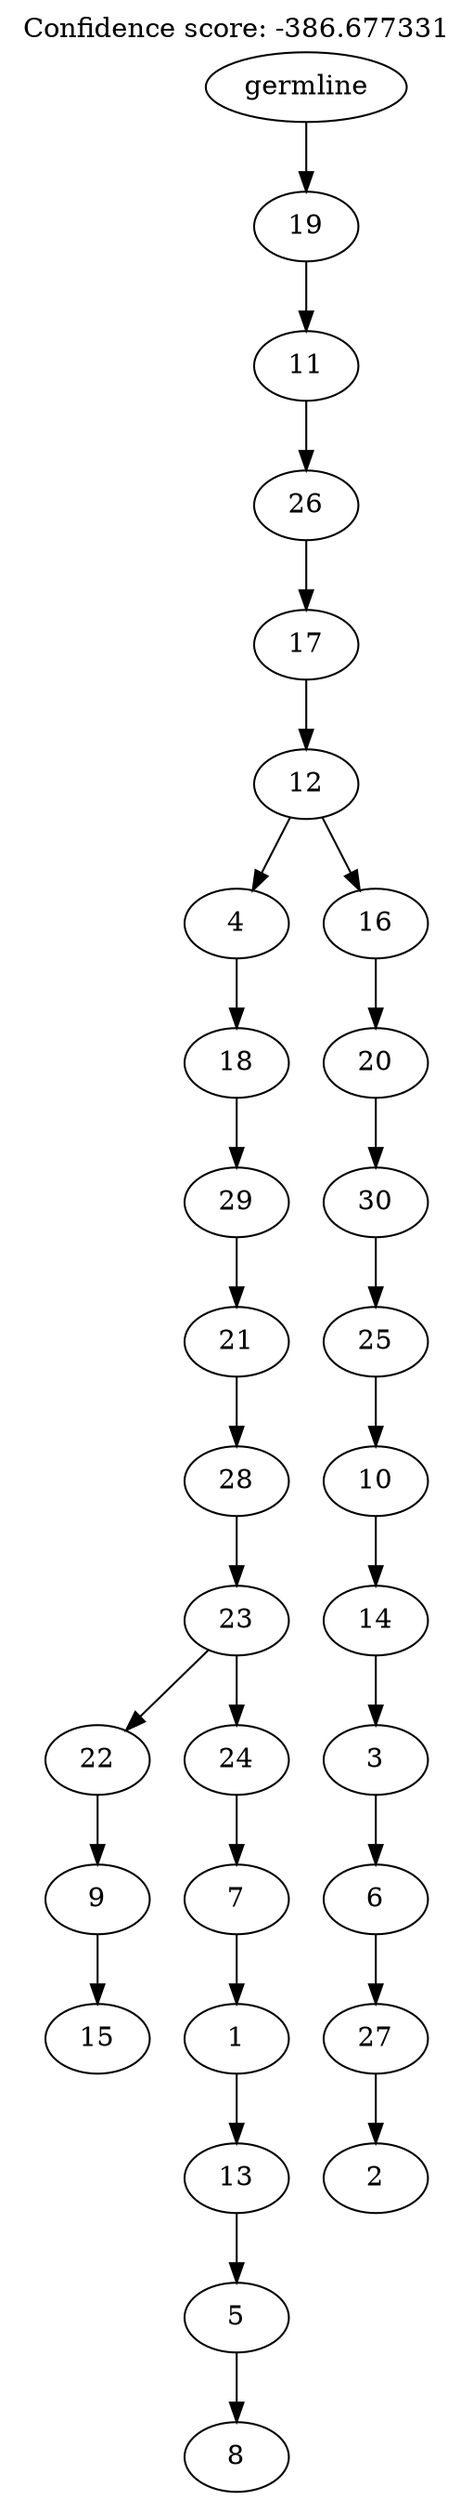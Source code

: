 digraph g {
	"29" -> "30";
	"30" [label="15"];
	"28" -> "29";
	"29" [label="9"];
	"26" -> "27";
	"27" [label="8"];
	"25" -> "26";
	"26" [label="5"];
	"24" -> "25";
	"25" [label="13"];
	"23" -> "24";
	"24" [label="1"];
	"22" -> "23";
	"23" [label="7"];
	"21" -> "22";
	"22" [label="24"];
	"21" -> "28";
	"28" [label="22"];
	"20" -> "21";
	"21" [label="23"];
	"19" -> "20";
	"20" [label="28"];
	"18" -> "19";
	"19" [label="21"];
	"17" -> "18";
	"18" [label="29"];
	"16" -> "17";
	"17" [label="18"];
	"14" -> "15";
	"15" [label="2"];
	"13" -> "14";
	"14" [label="27"];
	"12" -> "13";
	"13" [label="6"];
	"11" -> "12";
	"12" [label="3"];
	"10" -> "11";
	"11" [label="14"];
	"9" -> "10";
	"10" [label="10"];
	"8" -> "9";
	"9" [label="25"];
	"7" -> "8";
	"8" [label="30"];
	"6" -> "7";
	"7" [label="20"];
	"5" -> "6";
	"6" [label="16"];
	"5" -> "16";
	"16" [label="4"];
	"4" -> "5";
	"5" [label="12"];
	"3" -> "4";
	"4" [label="17"];
	"2" -> "3";
	"3" [label="26"];
	"1" -> "2";
	"2" [label="11"];
	"0" -> "1";
	"1" [label="19"];
	"0" [label="germline"];
	labelloc="t";
	label="Confidence score: -386.677331";
}
